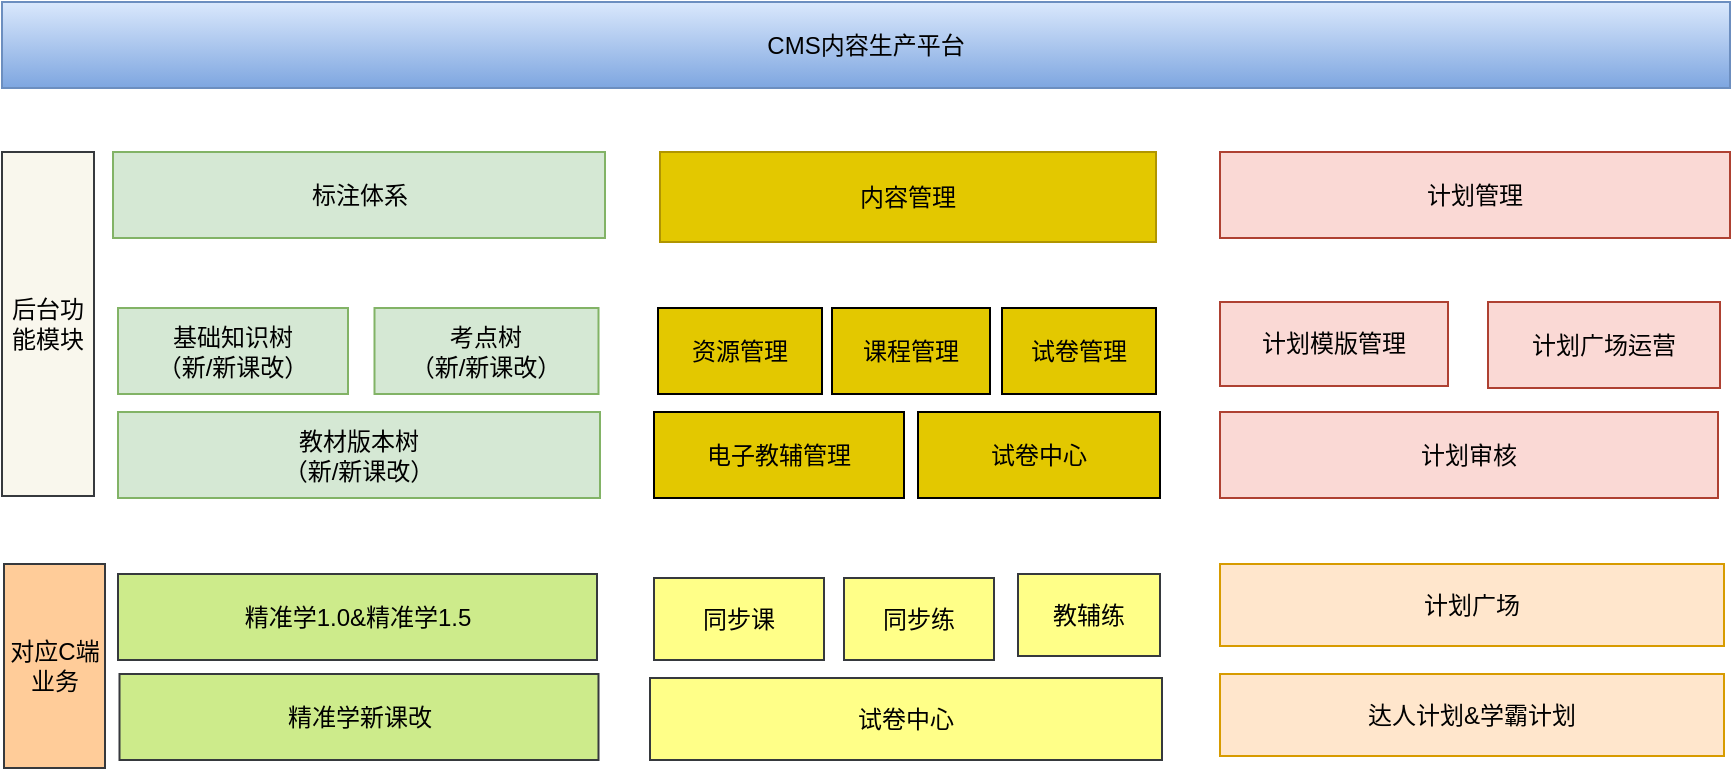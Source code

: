 <mxfile border="50" scale="3" compressed="false" locked="false" version="26.2.5">
  <diagram name="Blank" id="YmL12bMKpDGza6XwsDPr">
    <mxGraphModel dx="2468" dy="1184" grid="0" gridSize="10" guides="1" tooltips="1" connect="1" arrows="1" fold="1" page="0" pageScale="1" pageWidth="827" pageHeight="1169" background="none" math="1" shadow="0">
      <root>
        <mxCell id="X5NqExCQtvZxIxQ7pmgY-0" />
        <mxCell id="1" parent="X5NqExCQtvZxIxQ7pmgY-0" />
        <mxCell id="Vc6JZsU2i1zLbo4cy2iJ-3" value="内容管理" style="whiteSpace=wrap;html=1;fillColor=#e3c800;fontColor=#000000;strokeColor=#B09500;" parent="1" vertex="1">
          <mxGeometry x="45" y="332" width="248" height="45" as="geometry" />
        </mxCell>
        <mxCell id="Vc6JZsU2i1zLbo4cy2iJ-4" value="标注体系" style="whiteSpace=wrap;html=1;fillColor=#d5e8d4;strokeColor=#82b366;" parent="1" vertex="1">
          <mxGeometry x="-228.5" y="332" width="246" height="43" as="geometry" />
        </mxCell>
        <mxCell id="Vc6JZsU2i1zLbo4cy2iJ-5" value="计划管理" style="whiteSpace=wrap;html=1;fillColor=#fad9d5;strokeColor=#ae4132;" parent="1" vertex="1">
          <mxGeometry x="325" y="332" width="255" height="43" as="geometry" />
        </mxCell>
        <mxCell id="Vc6JZsU2i1zLbo4cy2iJ-14" value="资源管理" style="whiteSpace=wrap;html=1;fillColor=#E3C800;" parent="1" vertex="1">
          <mxGeometry x="44" y="410" width="82" height="43" as="geometry" />
        </mxCell>
        <mxCell id="Vc6JZsU2i1zLbo4cy2iJ-15" value="课程管理" style="whiteSpace=wrap;html=1;fillColor=#E3C800;" parent="1" vertex="1">
          <mxGeometry x="131" y="410" width="79" height="43" as="geometry" />
        </mxCell>
        <mxCell id="Vc6JZsU2i1zLbo4cy2iJ-16" value="电子教辅管理" style="whiteSpace=wrap;html=1;fillColor=#E3C800;" parent="1" vertex="1">
          <mxGeometry x="42" y="462" width="125" height="43" as="geometry" />
        </mxCell>
        <mxCell id="Vc6JZsU2i1zLbo4cy2iJ-17" value="试卷中心" style="whiteSpace=wrap;html=1;fillColor=#E3C800;" parent="1" vertex="1">
          <mxGeometry x="174" y="462" width="121" height="43" as="geometry" />
        </mxCell>
        <mxCell id="Vc6JZsU2i1zLbo4cy2iJ-18" value="试卷管理" style="whiteSpace=wrap;html=1;fillColor=#E3C800;" parent="1" vertex="1">
          <mxGeometry x="216" y="410" width="77" height="43" as="geometry" />
        </mxCell>
        <mxCell id="Vc6JZsU2i1zLbo4cy2iJ-19" value="基础知识树&lt;br&gt;（新/新课改）" style="whiteSpace=wrap;html=1;fillColor=#d5e8d4;strokeColor=#82b366;" parent="1" vertex="1">
          <mxGeometry x="-226" y="410" width="115" height="43" as="geometry" />
        </mxCell>
        <mxCell id="Vc6JZsU2i1zLbo4cy2iJ-21" value="教材版本树&lt;br&gt;（新/新课改）" style="whiteSpace=wrap;html=1;fillColor=#d5e8d4;strokeColor=#82b366;" parent="1" vertex="1">
          <mxGeometry x="-226" y="462" width="241" height="43" as="geometry" />
        </mxCell>
        <mxCell id="5TqJrRejYFWnzO2pTp0n-1" value="计划模版管理" style="whiteSpace=wrap;html=1;fillColor=#fad9d5;strokeColor=#ae4132;" parent="1" vertex="1">
          <mxGeometry x="325" y="407" width="114" height="42" as="geometry" />
        </mxCell>
        <mxCell id="5TqJrRejYFWnzO2pTp0n-2" value="计划广场运营" style="whiteSpace=wrap;html=1;fillColor=#fad9d5;strokeColor=#ae4132;" parent="1" vertex="1">
          <mxGeometry x="459" y="407" width="116" height="43" as="geometry" />
        </mxCell>
        <mxCell id="5TqJrRejYFWnzO2pTp0n-3" value="计划审核" style="whiteSpace=wrap;html=1;fillColor=#fad9d5;strokeColor=#ae4132;" parent="1" vertex="1">
          <mxGeometry x="325" y="462" width="249" height="43" as="geometry" />
        </mxCell>
        <mxCell id="Vc6JZsU2i1zLbo4cy2iJ-20" value="考点树&lt;br&gt;（新/新课改）" style="whiteSpace=wrap;html=1;fillColor=#d5e8d4;strokeColor=#82b366;" parent="1" vertex="1">
          <mxGeometry x="-97.75" y="410" width="112" height="43" as="geometry" />
        </mxCell>
        <mxCell id="dqtoegci2eAZNksbzh9z-46" value="精准学1.0&amp;amp;精准学1.5" style="whiteSpace=wrap;html=1;fillColor=#cdeb8b;strokeColor=#36393d;" parent="1" vertex="1">
          <mxGeometry x="-226" y="543" width="239.5" height="43" as="geometry" />
        </mxCell>
        <mxCell id="dqtoegci2eAZNksbzh9z-51" value="同步课" style="whiteSpace=wrap;html=1;fillColor=#ffff88;strokeColor=#36393d;" parent="1" vertex="1">
          <mxGeometry x="42" y="545" width="85" height="41" as="geometry" />
        </mxCell>
        <mxCell id="dqtoegci2eAZNksbzh9z-52" value="同步练" style="whiteSpace=wrap;html=1;fillColor=#ffff88;strokeColor=#36393d;" parent="1" vertex="1">
          <mxGeometry x="137" y="545" width="75" height="41" as="geometry" />
        </mxCell>
        <mxCell id="dqtoegci2eAZNksbzh9z-53" value="教辅练" style="whiteSpace=wrap;html=1;fillColor=#ffff88;strokeColor=#36393d;" parent="1" vertex="1">
          <mxGeometry x="224" y="543" width="71" height="41" as="geometry" />
        </mxCell>
        <mxCell id="dqtoegci2eAZNksbzh9z-54" value="试卷中心" style="whiteSpace=wrap;html=1;fillColor=#ffff88;strokeColor=#36393d;" parent="1" vertex="1">
          <mxGeometry x="40" y="595" width="256" height="41" as="geometry" />
        </mxCell>
        <mxCell id="dqtoegci2eAZNksbzh9z-55" value="计划广场" style="whiteSpace=wrap;html=1;fillColor=#ffe6cc;strokeColor=#d79b00;" parent="1" vertex="1">
          <mxGeometry x="325" y="538" width="252" height="41" as="geometry" />
        </mxCell>
        <mxCell id="dqtoegci2eAZNksbzh9z-56" value="达人计划&amp;amp;学霸计划" style="whiteSpace=wrap;html=1;fillColor=#ffe6cc;strokeColor=#d79b00;" parent="1" vertex="1">
          <mxGeometry x="325" y="593" width="252" height="41" as="geometry" />
        </mxCell>
        <mxCell id="dqtoegci2eAZNksbzh9z-57" value="后台功能模块" style="rounded=0;whiteSpace=wrap;html=1;fillColor=#f9f7ed;strokeColor=#36393d;" parent="1" vertex="1">
          <mxGeometry x="-284" y="332" width="46" height="172" as="geometry" />
        </mxCell>
        <mxCell id="dqtoegci2eAZNksbzh9z-58" value="对应C端业务" style="rounded=0;whiteSpace=wrap;html=1;fillColor=#ffcc99;strokeColor=#36393d;" parent="1" vertex="1">
          <mxGeometry x="-283" y="538" width="50.5" height="102" as="geometry" />
        </mxCell>
        <mxCell id="dqtoegci2eAZNksbzh9z-59" value="精准学新课改" style="whiteSpace=wrap;html=1;fillColor=#cdeb8b;strokeColor=#36393d;" parent="1" vertex="1">
          <mxGeometry x="-225.25" y="593" width="239.5" height="43" as="geometry" />
        </mxCell>
        <mxCell id="dqtoegci2eAZNksbzh9z-60" value="CMS内容生产平台" style="whiteSpace=wrap;html=1;fillColor=#dae8fc;gradientColor=#7ea6e0;strokeColor=#6c8ebf;" parent="1" vertex="1">
          <mxGeometry x="-284" y="257" width="864" height="43" as="geometry" />
        </mxCell>
      </root>
    </mxGraphModel>
  </diagram>
</mxfile>

